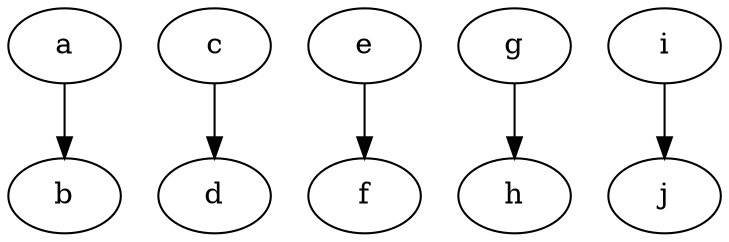 digraph "graph" {
    a         [Weight=2];
    b         [Weight=3];
    a -> b    [Weight=4];
    c         [Weight=10];
    d         [Weight=4];
    c -> d    [Weight=12];
    e         [Weight=5];
    f         [Weight=2];
    e -> f    [Weight=1];
    g         [Weight=12];
    h         [Weight=25];
    g -> h    [Weight=5];
    i         [Weight=33];
    j         [Weight=2];
    i -> j    [Weight=23];
}